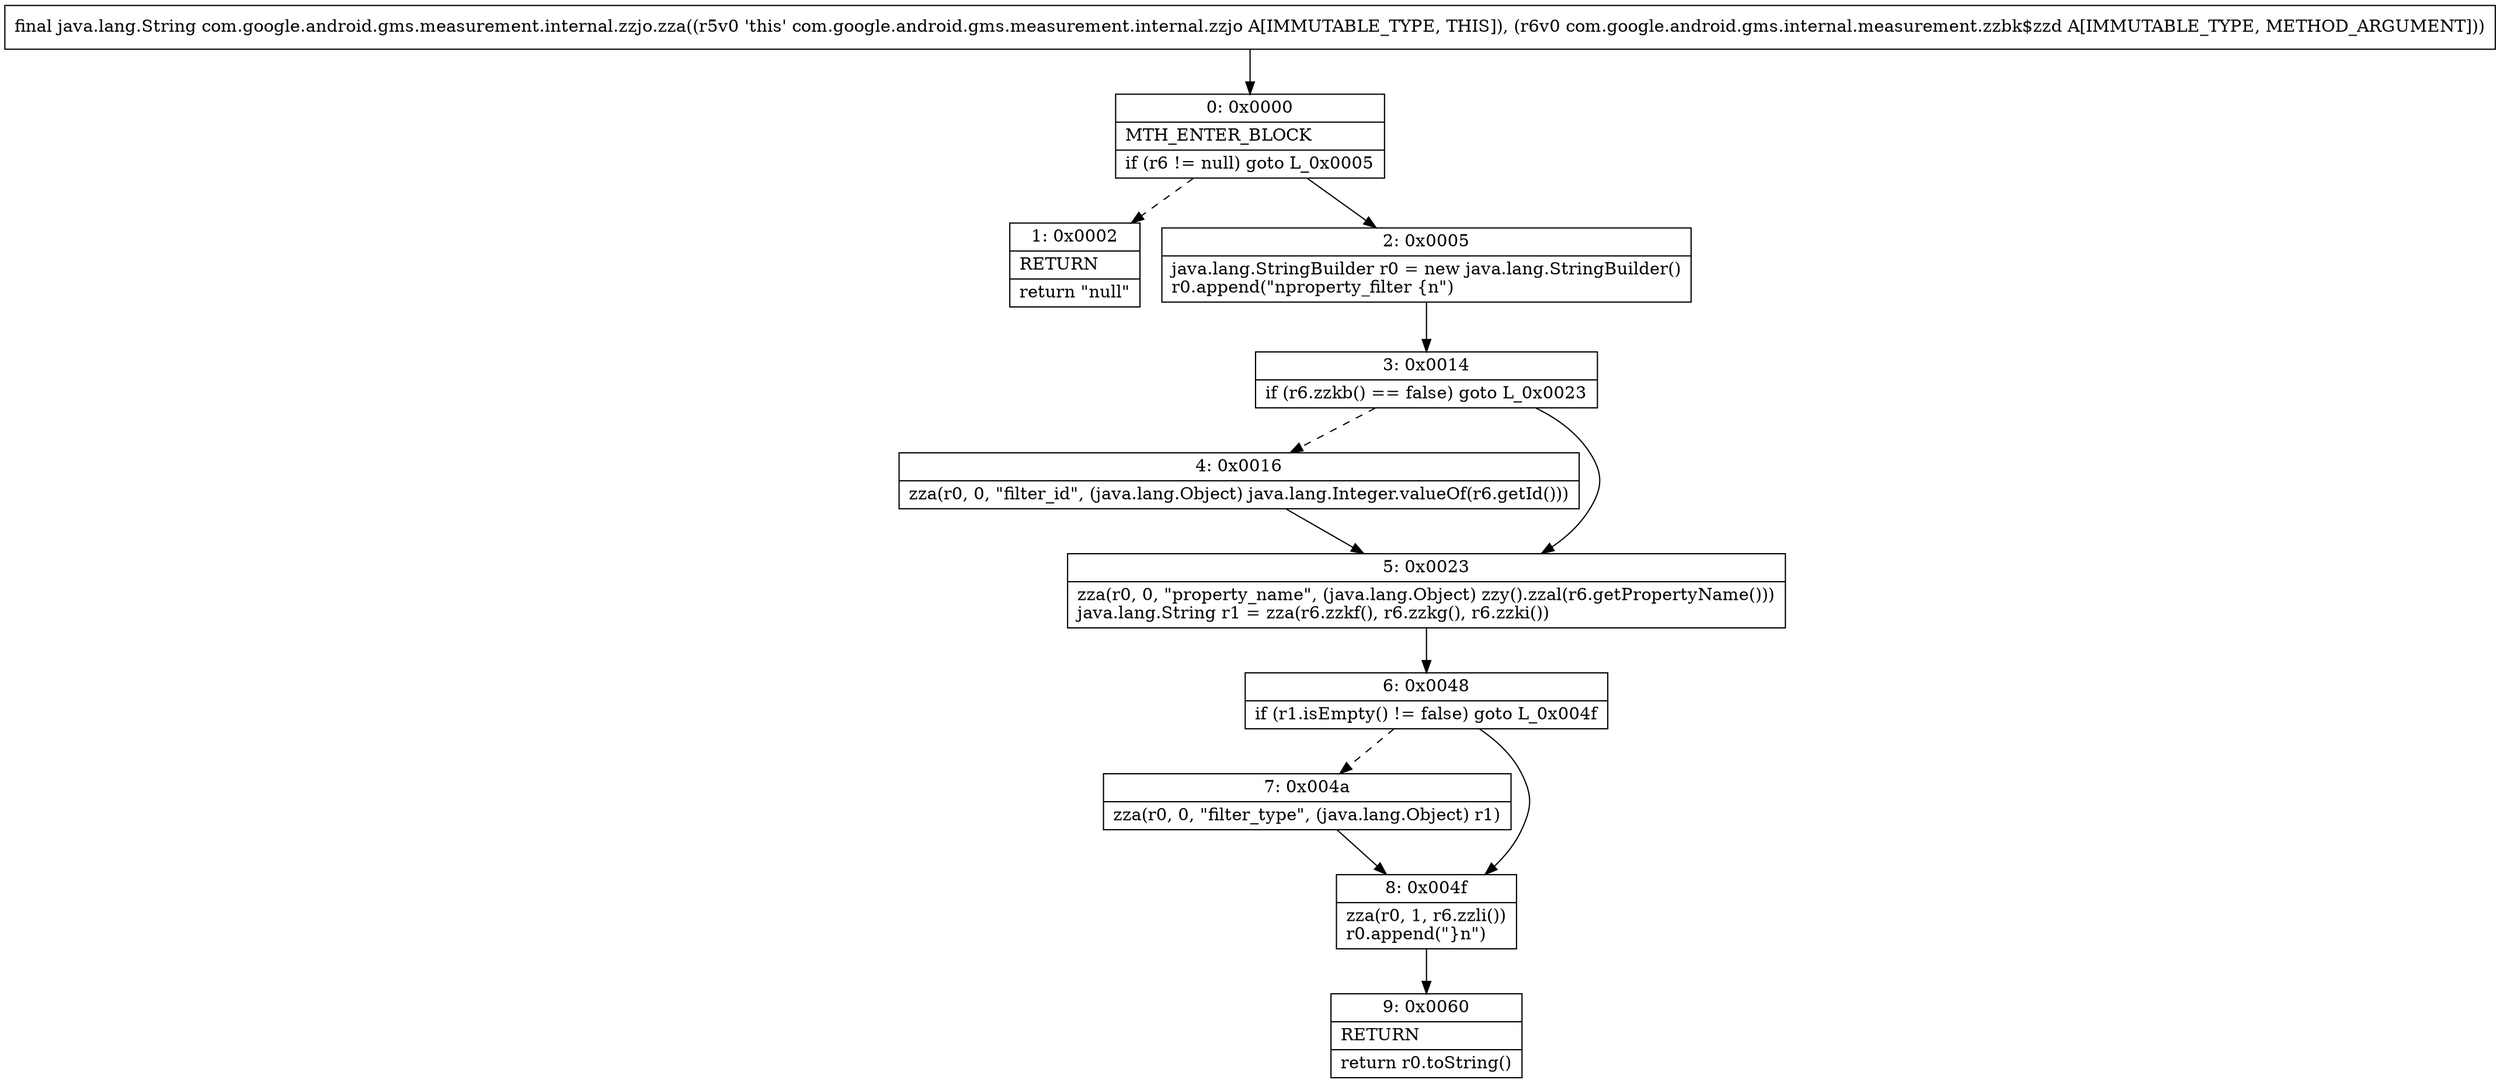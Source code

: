 digraph "CFG forcom.google.android.gms.measurement.internal.zzjo.zza(Lcom\/google\/android\/gms\/internal\/measurement\/zzbk$zzd;)Ljava\/lang\/String;" {
Node_0 [shape=record,label="{0\:\ 0x0000|MTH_ENTER_BLOCK\l|if (r6 != null) goto L_0x0005\l}"];
Node_1 [shape=record,label="{1\:\ 0x0002|RETURN\l|return \"null\"\l}"];
Node_2 [shape=record,label="{2\:\ 0x0005|java.lang.StringBuilder r0 = new java.lang.StringBuilder()\lr0.append(\"nproperty_filter \{n\")\l}"];
Node_3 [shape=record,label="{3\:\ 0x0014|if (r6.zzkb() == false) goto L_0x0023\l}"];
Node_4 [shape=record,label="{4\:\ 0x0016|zza(r0, 0, \"filter_id\", (java.lang.Object) java.lang.Integer.valueOf(r6.getId()))\l}"];
Node_5 [shape=record,label="{5\:\ 0x0023|zza(r0, 0, \"property_name\", (java.lang.Object) zzy().zzal(r6.getPropertyName()))\ljava.lang.String r1 = zza(r6.zzkf(), r6.zzkg(), r6.zzki())\l}"];
Node_6 [shape=record,label="{6\:\ 0x0048|if (r1.isEmpty() != false) goto L_0x004f\l}"];
Node_7 [shape=record,label="{7\:\ 0x004a|zza(r0, 0, \"filter_type\", (java.lang.Object) r1)\l}"];
Node_8 [shape=record,label="{8\:\ 0x004f|zza(r0, 1, r6.zzli())\lr0.append(\"\}n\")\l}"];
Node_9 [shape=record,label="{9\:\ 0x0060|RETURN\l|return r0.toString()\l}"];
MethodNode[shape=record,label="{final java.lang.String com.google.android.gms.measurement.internal.zzjo.zza((r5v0 'this' com.google.android.gms.measurement.internal.zzjo A[IMMUTABLE_TYPE, THIS]), (r6v0 com.google.android.gms.internal.measurement.zzbk$zzd A[IMMUTABLE_TYPE, METHOD_ARGUMENT])) }"];
MethodNode -> Node_0;
Node_0 -> Node_1[style=dashed];
Node_0 -> Node_2;
Node_2 -> Node_3;
Node_3 -> Node_4[style=dashed];
Node_3 -> Node_5;
Node_4 -> Node_5;
Node_5 -> Node_6;
Node_6 -> Node_7[style=dashed];
Node_6 -> Node_8;
Node_7 -> Node_8;
Node_8 -> Node_9;
}

